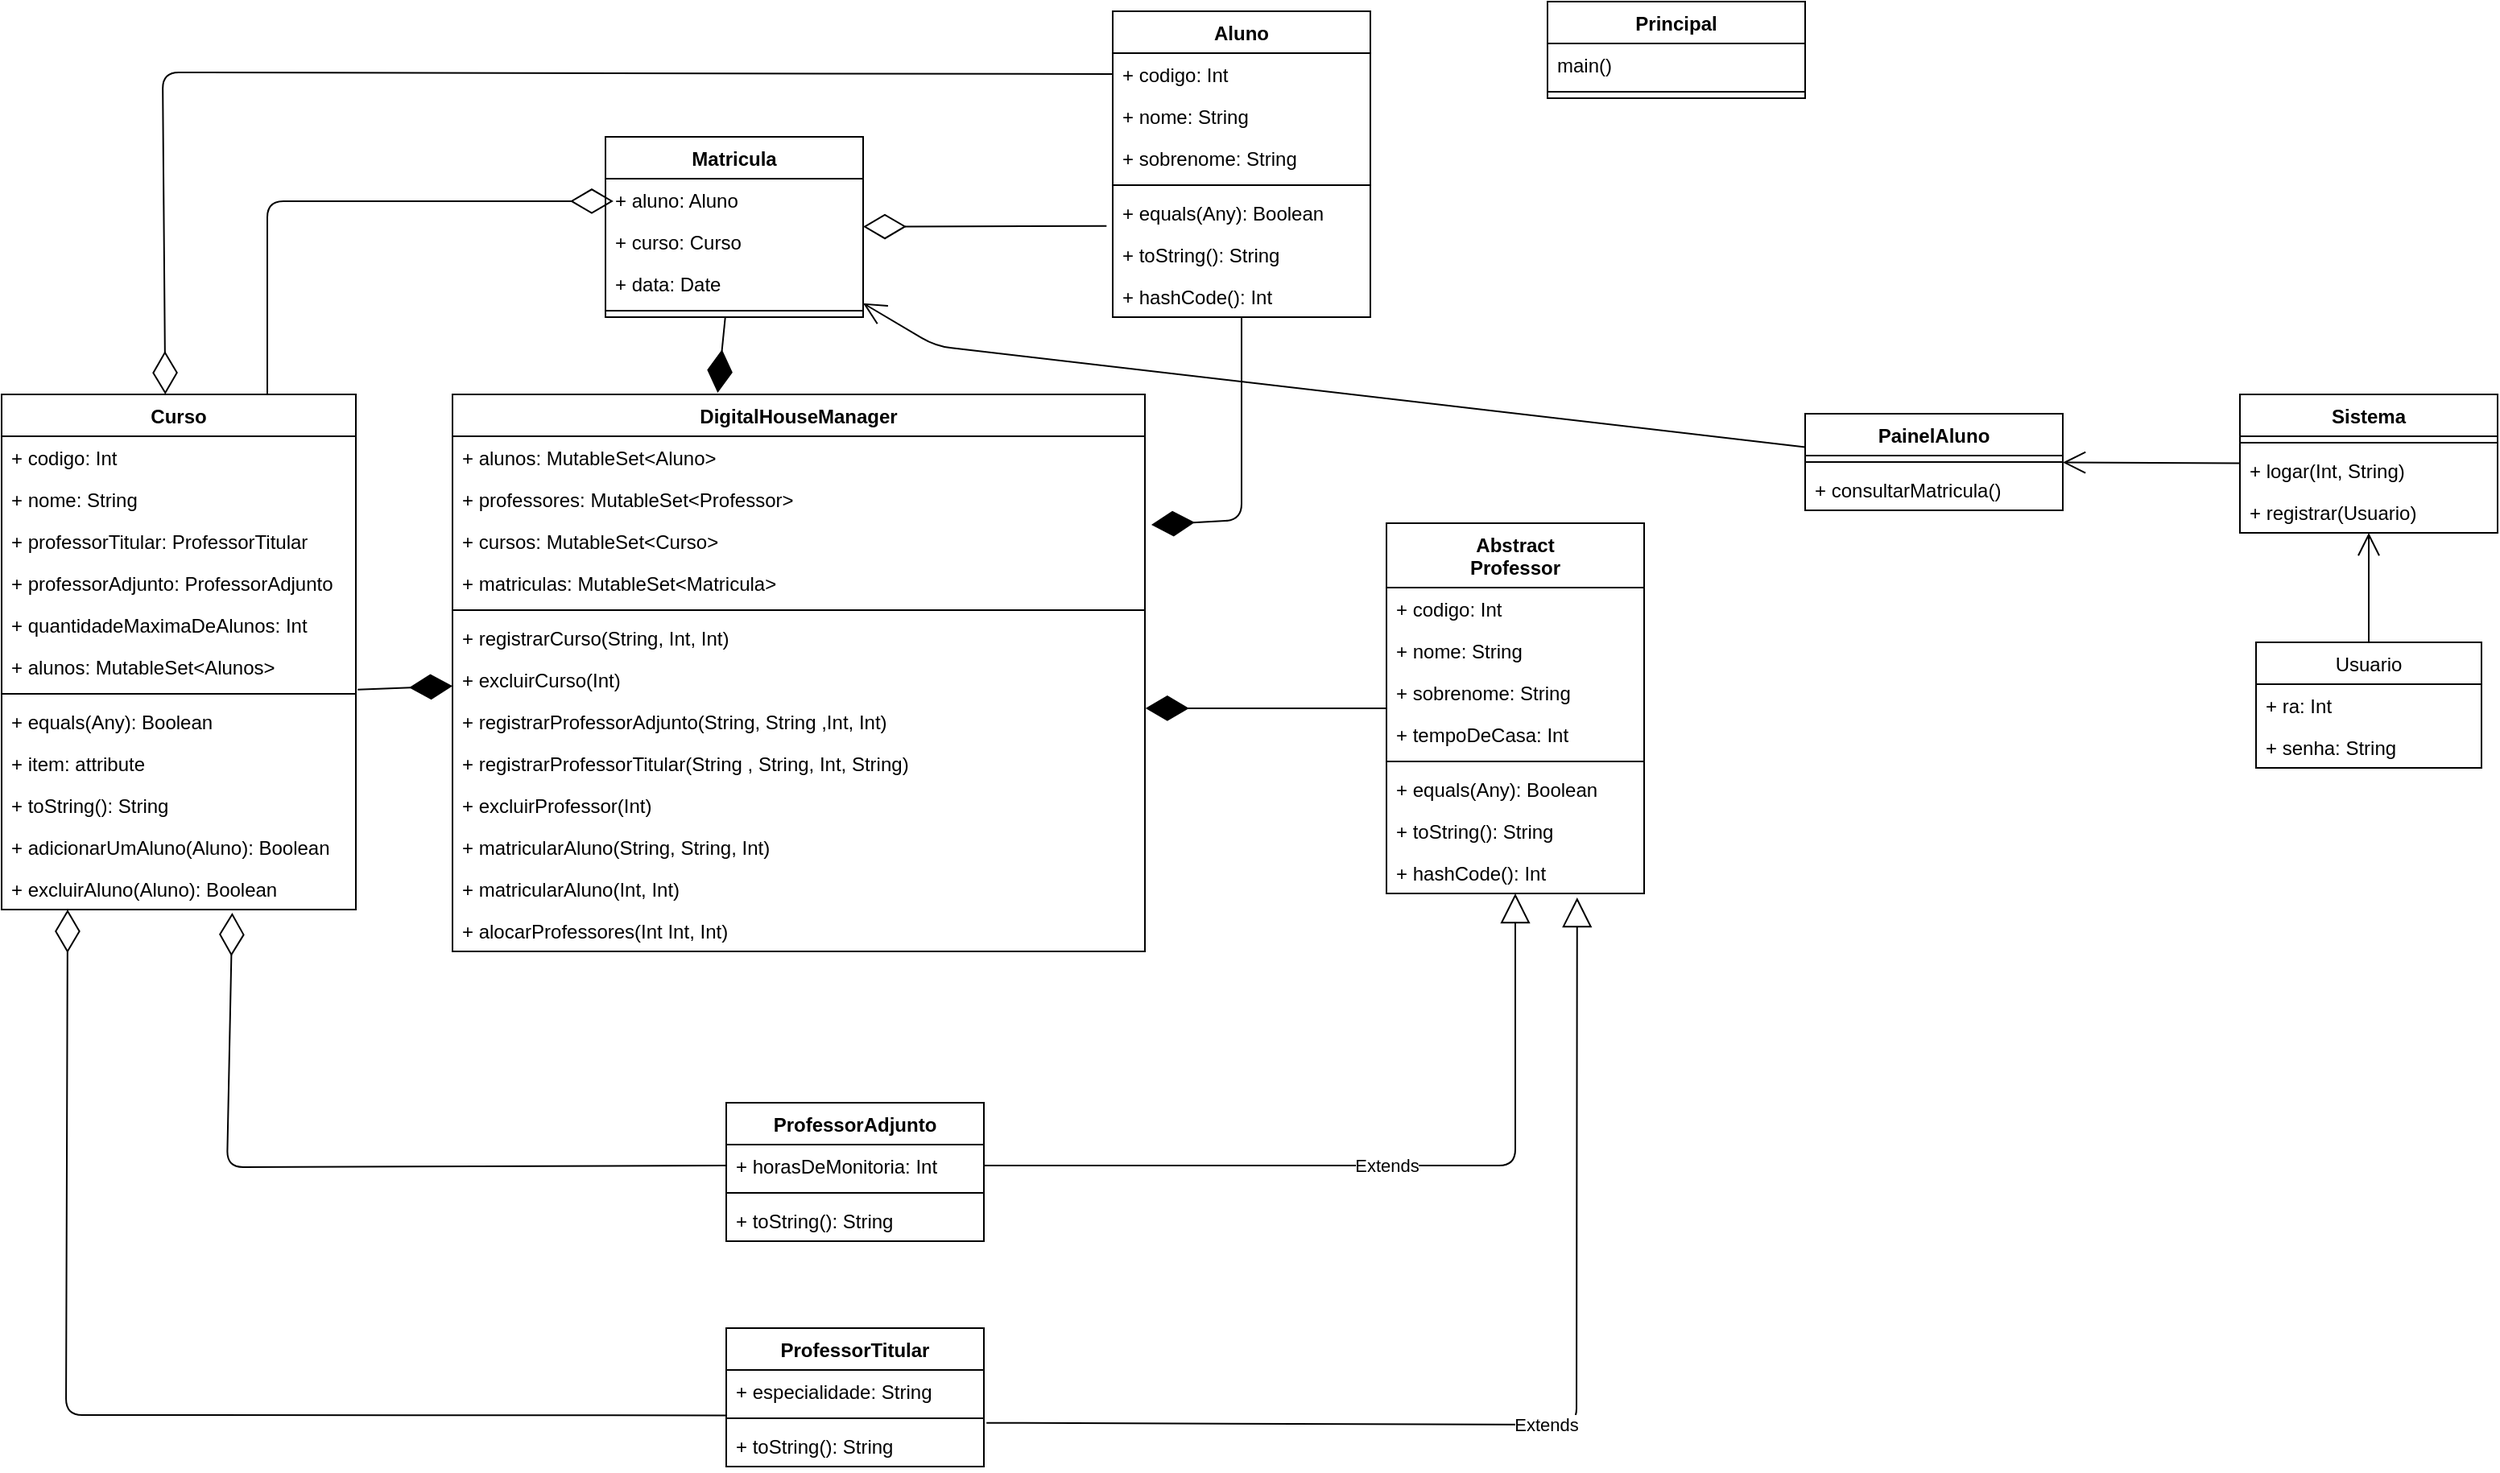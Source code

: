 <mxfile version="13.7.7" type="google"><diagram id="C5RBs43oDa-KdzZeNtuy" name="Page-1"><mxGraphModel dx="1737" dy="788" grid="1" gridSize="10" guides="1" tooltips="1" connect="1" arrows="1" fold="1" page="1" pageScale="1" pageWidth="827" pageHeight="1169" math="0" shadow="0"><root><mxCell id="WIyWlLk6GJQsqaUBKTNV-0"/><mxCell id="WIyWlLk6GJQsqaUBKTNV-1" parent="WIyWlLk6GJQsqaUBKTNV-0"/><mxCell id="T_922s3UGp3L7EfvBjby-40" value="Extends" style="endArrow=block;endSize=16;endFill=0;html=1;exitX=1;exitY=0.5;exitDx=0;exitDy=0;" parent="WIyWlLk6GJQsqaUBKTNV-1" source="T_922s3UGp3L7EfvBjby-35" target="T_922s3UGp3L7EfvBjby-15" edge="1"><mxGeometry width="160" relative="1" as="geometry"><mxPoint x="640" y="720" as="sourcePoint"/><mxPoint x="1140" y="560" as="targetPoint"/><Array as="points"><mxPoint x="1000" y="759"/></Array></mxGeometry></mxCell><mxCell id="T_922s3UGp3L7EfvBjby-41" value="Extends" style="endArrow=block;endSize=16;endFill=0;html=1;entryX=0.74;entryY=1.095;entryDx=0;entryDy=0;entryPerimeter=0;exitX=1.01;exitY=-0.044;exitDx=0;exitDy=0;exitPerimeter=0;" parent="WIyWlLk6GJQsqaUBKTNV-1" source="5TAdEPSiHCzOPGJmIDVm-1" target="T_922s3UGp3L7EfvBjby-28" edge="1"><mxGeometry width="160" relative="1" as="geometry"><mxPoint x="680" y="760" as="sourcePoint"/><mxPoint x="1030" y="340" as="targetPoint"/><Array as="points"><mxPoint x="1038" y="920"/></Array></mxGeometry></mxCell><mxCell id="z5_YrvjEdw8yl7iUUlSn-19" value="" style="endArrow=diamondThin;endFill=0;endSize=24;html=1;exitX=-0.024;exitY=0.823;exitDx=0;exitDy=0;exitPerimeter=0;" parent="WIyWlLk6GJQsqaUBKTNV-1" source="T_922s3UGp3L7EfvBjby-3" target="T_922s3UGp3L7EfvBjby-50" edge="1"><mxGeometry width="160" relative="1" as="geometry"><mxPoint x="740" y="270" as="sourcePoint"/><mxPoint x="900" y="270" as="targetPoint"/></mxGeometry></mxCell><mxCell id="z5_YrvjEdw8yl7iUUlSn-20" value="" style="endArrow=diamondThin;endFill=0;endSize=24;html=1;exitX=0.75;exitY=0;exitDx=0;exitDy=0;entryX=0.031;entryY=0.538;entryDx=0;entryDy=0;entryPerimeter=0;" parent="WIyWlLk6GJQsqaUBKTNV-1" source="T_922s3UGp3L7EfvBjby-8" target="T_922s3UGp3L7EfvBjby-51" edge="1"><mxGeometry width="160" relative="1" as="geometry"><mxPoint x="570" y="440" as="sourcePoint"/><mxPoint x="430" y="160" as="targetPoint"/><Array as="points"><mxPoint x="225" y="160"/></Array></mxGeometry></mxCell><mxCell id="5TAdEPSiHCzOPGJmIDVm-2" value="" style="endArrow=diamondThin;endFill=1;endSize=24;html=1;exitX=1.005;exitY=0.175;exitDx=0;exitDy=0;exitPerimeter=0;" parent="WIyWlLk6GJQsqaUBKTNV-1" source="T_922s3UGp3L7EfvBjby-10" target="T_922s3UGp3L7EfvBjby-60" edge="1"><mxGeometry width="160" relative="1" as="geometry"><mxPoint x="290" y="466" as="sourcePoint"/><mxPoint x="520" y="400" as="targetPoint"/></mxGeometry></mxCell><mxCell id="5TAdEPSiHCzOPGJmIDVm-3" value="" style="endArrow=diamondThin;endFill=1;endSize=24;html=1;entryX=0.383;entryY=-0.003;entryDx=0;entryDy=0;entryPerimeter=0;" parent="WIyWlLk6GJQsqaUBKTNV-1" source="T_922s3UGp3L7EfvBjby-50" target="T_922s3UGp3L7EfvBjby-60" edge="1"><mxGeometry width="160" relative="1" as="geometry"><mxPoint x="780" y="450" as="sourcePoint"/><mxPoint x="940" y="450" as="targetPoint"/></mxGeometry></mxCell><mxCell id="5TAdEPSiHCzOPGJmIDVm-4" value="" style="endArrow=diamondThin;endFill=1;endSize=24;html=1;" parent="WIyWlLk6GJQsqaUBKTNV-1" source="T_922s3UGp3L7EfvBjby-0" edge="1"><mxGeometry width="160" relative="1" as="geometry"><mxPoint x="560" y="370" as="sourcePoint"/><mxPoint x="774" y="361" as="targetPoint"/><Array as="points"><mxPoint x="830" y="358"/></Array></mxGeometry></mxCell><mxCell id="5TAdEPSiHCzOPGJmIDVm-5" value="" style="endArrow=diamondThin;endFill=1;endSize=24;html=1;entryX=1.001;entryY=0.192;entryDx=0;entryDy=0;entryPerimeter=0;" parent="WIyWlLk6GJQsqaUBKTNV-1" source="T_922s3UGp3L7EfvBjby-15" target="5TAdEPSiHCzOPGJmIDVm-18" edge="1"><mxGeometry width="160" relative="1" as="geometry"><mxPoint x="720" y="560" as="sourcePoint"/><mxPoint x="790" y="475" as="targetPoint"/></mxGeometry></mxCell><mxCell id="T_922s3UGp3L7EfvBjby-15" value="Abstract&#10;Professor" style="swimlane;fontStyle=1;align=center;verticalAlign=top;childLayout=stackLayout;horizontal=1;startSize=40;horizontalStack=0;resizeParent=1;resizeParentMax=0;resizeLast=0;collapsible=1;marginBottom=0;" parent="WIyWlLk6GJQsqaUBKTNV-1" vertex="1"><mxGeometry x="920" y="360" width="160" height="230" as="geometry"/></mxCell><mxCell id="T_922s3UGp3L7EfvBjby-16" value="+ codigo: Int" style="text;strokeColor=none;fillColor=none;align=left;verticalAlign=top;spacingLeft=4;spacingRight=4;overflow=hidden;rotatable=0;points=[[0,0.5],[1,0.5]];portConstraint=eastwest;" parent="T_922s3UGp3L7EfvBjby-15" vertex="1"><mxGeometry y="40" width="160" height="26" as="geometry"/></mxCell><mxCell id="T_922s3UGp3L7EfvBjby-19" value="+ nome: String" style="text;strokeColor=none;fillColor=none;align=left;verticalAlign=top;spacingLeft=4;spacingRight=4;overflow=hidden;rotatable=0;points=[[0,0.5],[1,0.5]];portConstraint=eastwest;" parent="T_922s3UGp3L7EfvBjby-15" vertex="1"><mxGeometry y="66" width="160" height="26" as="geometry"/></mxCell><mxCell id="T_922s3UGp3L7EfvBjby-20" value="+ sobrenome: String" style="text;strokeColor=none;fillColor=none;align=left;verticalAlign=top;spacingLeft=4;spacingRight=4;overflow=hidden;rotatable=0;points=[[0,0.5],[1,0.5]];portConstraint=eastwest;" parent="T_922s3UGp3L7EfvBjby-15" vertex="1"><mxGeometry y="92" width="160" height="26" as="geometry"/></mxCell><mxCell id="T_922s3UGp3L7EfvBjby-29" value="+ tempoDeCasa: Int" style="text;strokeColor=none;fillColor=none;align=left;verticalAlign=top;spacingLeft=4;spacingRight=4;overflow=hidden;rotatable=0;points=[[0,0.5],[1,0.5]];portConstraint=eastwest;" parent="T_922s3UGp3L7EfvBjby-15" vertex="1"><mxGeometry y="118" width="160" height="26" as="geometry"/></mxCell><mxCell id="T_922s3UGp3L7EfvBjby-17" value="" style="line;strokeWidth=1;fillColor=none;align=left;verticalAlign=middle;spacingTop=-1;spacingLeft=3;spacingRight=3;rotatable=0;labelPosition=right;points=[];portConstraint=eastwest;" parent="T_922s3UGp3L7EfvBjby-15" vertex="1"><mxGeometry y="144" width="160" height="8" as="geometry"/></mxCell><mxCell id="T_922s3UGp3L7EfvBjby-26" value="+ equals(Any): Boolean" style="text;strokeColor=none;fillColor=none;align=left;verticalAlign=top;spacingLeft=4;spacingRight=4;overflow=hidden;rotatable=0;points=[[0,0.5],[1,0.5]];portConstraint=eastwest;" parent="T_922s3UGp3L7EfvBjby-15" vertex="1"><mxGeometry y="152" width="160" height="26" as="geometry"/></mxCell><mxCell id="T_922s3UGp3L7EfvBjby-27" value="+ toString(): String" style="text;strokeColor=none;fillColor=none;align=left;verticalAlign=top;spacingLeft=4;spacingRight=4;overflow=hidden;rotatable=0;points=[[0,0.5],[1,0.5]];portConstraint=eastwest;" parent="T_922s3UGp3L7EfvBjby-15" vertex="1"><mxGeometry y="178" width="160" height="26" as="geometry"/></mxCell><mxCell id="T_922s3UGp3L7EfvBjby-28" value="+ hashCode(): Int" style="text;strokeColor=none;fillColor=none;align=left;verticalAlign=top;spacingLeft=4;spacingRight=4;overflow=hidden;rotatable=0;points=[[0,0.5],[1,0.5]];portConstraint=eastwest;" parent="T_922s3UGp3L7EfvBjby-15" vertex="1"><mxGeometry y="204" width="160" height="26" as="geometry"/></mxCell><mxCell id="T_922s3UGp3L7EfvBjby-50" value="Matricula" style="swimlane;fontStyle=1;align=center;verticalAlign=top;childLayout=stackLayout;horizontal=1;startSize=26;horizontalStack=0;resizeParent=1;resizeParentMax=0;resizeLast=0;collapsible=1;marginBottom=0;" parent="WIyWlLk6GJQsqaUBKTNV-1" vertex="1"><mxGeometry x="435" y="120" width="160" height="112" as="geometry"/></mxCell><mxCell id="T_922s3UGp3L7EfvBjby-51" value="+ aluno: Aluno" style="text;strokeColor=none;fillColor=none;align=left;verticalAlign=top;spacingLeft=4;spacingRight=4;overflow=hidden;rotatable=0;points=[[0,0.5],[1,0.5]];portConstraint=eastwest;" parent="T_922s3UGp3L7EfvBjby-50" vertex="1"><mxGeometry y="26" width="160" height="26" as="geometry"/></mxCell><mxCell id="T_922s3UGp3L7EfvBjby-54" value="+ curso: Curso" style="text;strokeColor=none;fillColor=none;align=left;verticalAlign=top;spacingLeft=4;spacingRight=4;overflow=hidden;rotatable=0;points=[[0,0.5],[1,0.5]];portConstraint=eastwest;" parent="T_922s3UGp3L7EfvBjby-50" vertex="1"><mxGeometry y="52" width="160" height="26" as="geometry"/></mxCell><mxCell id="T_922s3UGp3L7EfvBjby-55" value="+ data: Date" style="text;strokeColor=none;fillColor=none;align=left;verticalAlign=top;spacingLeft=4;spacingRight=4;overflow=hidden;rotatable=0;points=[[0,0.5],[1,0.5]];portConstraint=eastwest;" parent="T_922s3UGp3L7EfvBjby-50" vertex="1"><mxGeometry y="78" width="160" height="26" as="geometry"/></mxCell><mxCell id="T_922s3UGp3L7EfvBjby-52" value="" style="line;strokeWidth=1;fillColor=none;align=left;verticalAlign=middle;spacingTop=-1;spacingLeft=3;spacingRight=3;rotatable=0;labelPosition=right;points=[];portConstraint=eastwest;" parent="T_922s3UGp3L7EfvBjby-50" vertex="1"><mxGeometry y="104" width="160" height="8" as="geometry"/></mxCell><mxCell id="5TAdEPSiHCzOPGJmIDVm-7" value="" style="endArrow=diamondThin;endFill=0;endSize=24;html=1;exitX=0;exitY=0.5;exitDx=0;exitDy=0;entryX=0.462;entryY=0;entryDx=0;entryDy=0;entryPerimeter=0;" parent="WIyWlLk6GJQsqaUBKTNV-1" source="T_922s3UGp3L7EfvBjby-5" target="T_922s3UGp3L7EfvBjby-8" edge="1"><mxGeometry width="160" relative="1" as="geometry"><mxPoint x="430" y="40" as="sourcePoint"/><mxPoint x="590" y="40" as="targetPoint"/><Array as="points"><mxPoint x="160" y="80"/></Array></mxGeometry></mxCell><mxCell id="5TAdEPSiHCzOPGJmIDVm-11" value="" style="endArrow=diamondThin;endFill=0;endSize=24;html=1;entryX=0.651;entryY=1.079;entryDx=0;entryDy=0;entryPerimeter=0;exitX=0;exitY=0.5;exitDx=0;exitDy=0;" parent="WIyWlLk6GJQsqaUBKTNV-1" source="T_922s3UGp3L7EfvBjby-35" target="5TAdEPSiHCzOPGJmIDVm-16" edge="1"><mxGeometry width="160" relative="1" as="geometry"><mxPoint x="490" y="780" as="sourcePoint"/><mxPoint x="310" y="650" as="targetPoint"/><Array as="points"><mxPoint x="200" y="760"/></Array></mxGeometry></mxCell><mxCell id="T_922s3UGp3L7EfvBjby-8" value="Curso" style="swimlane;fontStyle=1;align=center;verticalAlign=top;childLayout=stackLayout;horizontal=1;startSize=26;horizontalStack=0;resizeParent=1;resizeParentMax=0;resizeLast=0;collapsible=1;marginBottom=0;" parent="WIyWlLk6GJQsqaUBKTNV-1" vertex="1"><mxGeometry x="60" y="280" width="220" height="320" as="geometry"/></mxCell><mxCell id="T_922s3UGp3L7EfvBjby-9" value="+ codigo: Int" style="text;strokeColor=none;fillColor=none;align=left;verticalAlign=top;spacingLeft=4;spacingRight=4;overflow=hidden;rotatable=0;points=[[0,0.5],[1,0.5]];portConstraint=eastwest;" parent="T_922s3UGp3L7EfvBjby-8" vertex="1"><mxGeometry y="26" width="220" height="26" as="geometry"/></mxCell><mxCell id="T_922s3UGp3L7EfvBjby-12" value="+ nome: String" style="text;strokeColor=none;fillColor=none;align=left;verticalAlign=top;spacingLeft=4;spacingRight=4;overflow=hidden;rotatable=0;points=[[0,0.5],[1,0.5]];portConstraint=eastwest;" parent="T_922s3UGp3L7EfvBjby-8" vertex="1"><mxGeometry y="52" width="220" height="26" as="geometry"/></mxCell><mxCell id="T_922s3UGp3L7EfvBjby-42" value="+ professorTitular: ProfessorTitular" style="text;strokeColor=none;fillColor=none;align=left;verticalAlign=top;spacingLeft=4;spacingRight=4;overflow=hidden;rotatable=0;points=[[0,0.5],[1,0.5]];portConstraint=eastwest;" parent="T_922s3UGp3L7EfvBjby-8" vertex="1"><mxGeometry y="78" width="220" height="26" as="geometry"/></mxCell><mxCell id="T_922s3UGp3L7EfvBjby-43" value="+ professorAdjunto: ProfessorAdjunto" style="text;strokeColor=none;fillColor=none;align=left;verticalAlign=top;spacingLeft=4;spacingRight=4;overflow=hidden;rotatable=0;points=[[0,0.5],[1,0.5]];portConstraint=eastwest;" parent="T_922s3UGp3L7EfvBjby-8" vertex="1"><mxGeometry y="104" width="220" height="26" as="geometry"/></mxCell><mxCell id="T_922s3UGp3L7EfvBjby-44" value="+ quantidadeMaximaDeAlunos: Int" style="text;strokeColor=none;fillColor=none;align=left;verticalAlign=top;spacingLeft=4;spacingRight=4;overflow=hidden;rotatable=0;points=[[0,0.5],[1,0.5]];portConstraint=eastwest;" parent="T_922s3UGp3L7EfvBjby-8" vertex="1"><mxGeometry y="130" width="220" height="26" as="geometry"/></mxCell><mxCell id="T_922s3UGp3L7EfvBjby-45" value="+ alunos: MutableSet&lt;Alunos&gt;" style="text;strokeColor=none;fillColor=none;align=left;verticalAlign=top;spacingLeft=4;spacingRight=4;overflow=hidden;rotatable=0;points=[[0,0.5],[1,0.5]];portConstraint=eastwest;" parent="T_922s3UGp3L7EfvBjby-8" vertex="1"><mxGeometry y="156" width="220" height="26" as="geometry"/></mxCell><mxCell id="T_922s3UGp3L7EfvBjby-10" value="" style="line;strokeWidth=1;fillColor=none;align=left;verticalAlign=middle;spacingTop=-1;spacingLeft=3;spacingRight=3;rotatable=0;labelPosition=right;points=[];portConstraint=eastwest;" parent="T_922s3UGp3L7EfvBjby-8" vertex="1"><mxGeometry y="182" width="220" height="8" as="geometry"/></mxCell><mxCell id="T_922s3UGp3L7EfvBjby-11" value="+ equals(Any): Boolean" style="text;strokeColor=none;fillColor=none;align=left;verticalAlign=top;spacingLeft=4;spacingRight=4;overflow=hidden;rotatable=0;points=[[0,0.5],[1,0.5]];portConstraint=eastwest;" parent="T_922s3UGp3L7EfvBjby-8" vertex="1"><mxGeometry y="190" width="220" height="26" as="geometry"/></mxCell><mxCell id="5TAdEPSiHCzOPGJmIDVm-15" value="+ item: attribute" style="text;strokeColor=none;fillColor=none;align=left;verticalAlign=top;spacingLeft=4;spacingRight=4;overflow=hidden;rotatable=0;points=[[0,0.5],[1,0.5]];portConstraint=eastwest;" parent="T_922s3UGp3L7EfvBjby-8" vertex="1"><mxGeometry y="216" width="220" height="26" as="geometry"/></mxCell><mxCell id="T_922s3UGp3L7EfvBjby-13" value="+ toString(): String" style="text;strokeColor=none;fillColor=none;align=left;verticalAlign=top;spacingLeft=4;spacingRight=4;overflow=hidden;rotatable=0;points=[[0,0.5],[1,0.5]];portConstraint=eastwest;" parent="T_922s3UGp3L7EfvBjby-8" vertex="1"><mxGeometry y="242" width="220" height="26" as="geometry"/></mxCell><mxCell id="T_922s3UGp3L7EfvBjby-14" value="+ adicionarUmAluno(Aluno): Boolean" style="text;strokeColor=none;fillColor=none;align=left;verticalAlign=top;spacingLeft=4;spacingRight=4;overflow=hidden;rotatable=0;points=[[0,0.5],[1,0.5]];portConstraint=eastwest;" parent="T_922s3UGp3L7EfvBjby-8" vertex="1"><mxGeometry y="268" width="220" height="26" as="geometry"/></mxCell><mxCell id="5TAdEPSiHCzOPGJmIDVm-16" value="+ excluirAluno(Aluno): Boolean" style="text;strokeColor=none;fillColor=none;align=left;verticalAlign=top;spacingLeft=4;spacingRight=4;overflow=hidden;rotatable=0;points=[[0,0.5],[1,0.5]];portConstraint=eastwest;" parent="T_922s3UGp3L7EfvBjby-8" vertex="1"><mxGeometry y="294" width="220" height="26" as="geometry"/></mxCell><mxCell id="T_922s3UGp3L7EfvBjby-0" value="Aluno" style="swimlane;fontStyle=1;align=center;verticalAlign=top;childLayout=stackLayout;horizontal=1;startSize=26;horizontalStack=0;resizeParent=1;resizeParentMax=0;resizeLast=0;collapsible=1;marginBottom=0;" parent="WIyWlLk6GJQsqaUBKTNV-1" vertex="1"><mxGeometry x="750" y="42" width="160" height="190" as="geometry"/></mxCell><mxCell id="T_922s3UGp3L7EfvBjby-5" value="+ codigo: Int" style="text;strokeColor=none;fillColor=none;align=left;verticalAlign=top;spacingLeft=4;spacingRight=4;overflow=hidden;rotatable=0;points=[[0,0.5],[1,0.5]];portConstraint=eastwest;" parent="T_922s3UGp3L7EfvBjby-0" vertex="1"><mxGeometry y="26" width="160" height="26" as="geometry"/></mxCell><mxCell id="T_922s3UGp3L7EfvBjby-1" value="+ nome: String" style="text;strokeColor=none;fillColor=none;align=left;verticalAlign=top;spacingLeft=4;spacingRight=4;overflow=hidden;rotatable=0;points=[[0,0.5],[1,0.5]];portConstraint=eastwest;" parent="T_922s3UGp3L7EfvBjby-0" vertex="1"><mxGeometry y="52" width="160" height="26" as="geometry"/></mxCell><mxCell id="T_922s3UGp3L7EfvBjby-4" value="+ sobrenome: String" style="text;strokeColor=none;fillColor=none;align=left;verticalAlign=top;spacingLeft=4;spacingRight=4;overflow=hidden;rotatable=0;points=[[0,0.5],[1,0.5]];portConstraint=eastwest;" parent="T_922s3UGp3L7EfvBjby-0" vertex="1"><mxGeometry y="78" width="160" height="26" as="geometry"/></mxCell><mxCell id="T_922s3UGp3L7EfvBjby-2" value="" style="line;strokeWidth=1;fillColor=none;align=left;verticalAlign=middle;spacingTop=-1;spacingLeft=3;spacingRight=3;rotatable=0;labelPosition=right;points=[];portConstraint=eastwest;" parent="T_922s3UGp3L7EfvBjby-0" vertex="1"><mxGeometry y="104" width="160" height="8" as="geometry"/></mxCell><mxCell id="T_922s3UGp3L7EfvBjby-3" value="+ equals(Any): Boolean" style="text;strokeColor=none;fillColor=none;align=left;verticalAlign=top;spacingLeft=4;spacingRight=4;overflow=hidden;rotatable=0;points=[[0,0.5],[1,0.5]];portConstraint=eastwest;" parent="T_922s3UGp3L7EfvBjby-0" vertex="1"><mxGeometry y="112" width="160" height="26" as="geometry"/></mxCell><mxCell id="T_922s3UGp3L7EfvBjby-6" value="+ toString(): String" style="text;strokeColor=none;fillColor=none;align=left;verticalAlign=top;spacingLeft=4;spacingRight=4;overflow=hidden;rotatable=0;points=[[0,0.5],[1,0.5]];portConstraint=eastwest;" parent="T_922s3UGp3L7EfvBjby-0" vertex="1"><mxGeometry y="138" width="160" height="26" as="geometry"/></mxCell><mxCell id="T_922s3UGp3L7EfvBjby-7" value="+ hashCode(): Int" style="text;strokeColor=none;fillColor=none;align=left;verticalAlign=top;spacingLeft=4;spacingRight=4;overflow=hidden;rotatable=0;points=[[0,0.5],[1,0.5]];portConstraint=eastwest;" parent="T_922s3UGp3L7EfvBjby-0" vertex="1"><mxGeometry y="164" width="160" height="26" as="geometry"/></mxCell><mxCell id="5TAdEPSiHCzOPGJmIDVm-14" value="" style="endArrow=diamondThin;endFill=0;endSize=24;html=1;exitX=-0.002;exitY=1.085;exitDx=0;exitDy=0;exitPerimeter=0;" parent="WIyWlLk6GJQsqaUBKTNV-1" source="T_922s3UGp3L7EfvBjby-31" edge="1"><mxGeometry width="160" relative="1" as="geometry"><mxPoint x="101" y="760" as="sourcePoint"/><mxPoint x="101" y="600" as="targetPoint"/><Array as="points"><mxPoint x="100" y="914"/></Array></mxGeometry></mxCell><mxCell id="T_922s3UGp3L7EfvBjby-30" value="ProfessorTitular" style="swimlane;fontStyle=1;align=center;verticalAlign=top;childLayout=stackLayout;horizontal=1;startSize=26;horizontalStack=0;resizeParent=1;resizeParentMax=0;resizeLast=0;collapsible=1;marginBottom=0;" parent="WIyWlLk6GJQsqaUBKTNV-1" vertex="1"><mxGeometry x="510" y="860" width="160" height="86" as="geometry"/></mxCell><mxCell id="T_922s3UGp3L7EfvBjby-31" value="+ especialidade: String" style="text;strokeColor=none;fillColor=none;align=left;verticalAlign=top;spacingLeft=4;spacingRight=4;overflow=hidden;rotatable=0;points=[[0,0.5],[1,0.5]];portConstraint=eastwest;" parent="T_922s3UGp3L7EfvBjby-30" vertex="1"><mxGeometry y="26" width="160" height="26" as="geometry"/></mxCell><mxCell id="T_922s3UGp3L7EfvBjby-32" value="" style="line;strokeWidth=1;fillColor=none;align=left;verticalAlign=middle;spacingTop=-1;spacingLeft=3;spacingRight=3;rotatable=0;labelPosition=right;points=[];portConstraint=eastwest;" parent="T_922s3UGp3L7EfvBjby-30" vertex="1"><mxGeometry y="52" width="160" height="8" as="geometry"/></mxCell><mxCell id="5TAdEPSiHCzOPGJmIDVm-1" value="+ toString(): String" style="text;strokeColor=none;fillColor=none;align=left;verticalAlign=top;spacingLeft=4;spacingRight=4;overflow=hidden;rotatable=0;points=[[0,0.5],[1,0.5]];portConstraint=eastwest;" parent="T_922s3UGp3L7EfvBjby-30" vertex="1"><mxGeometry y="60" width="160" height="26" as="geometry"/></mxCell><mxCell id="T_922s3UGp3L7EfvBjby-60" value="DigitalHouseManager" style="swimlane;fontStyle=1;align=center;verticalAlign=top;childLayout=stackLayout;horizontal=1;startSize=26;horizontalStack=0;resizeParent=1;resizeParentMax=0;resizeLast=0;collapsible=1;marginBottom=0;" parent="WIyWlLk6GJQsqaUBKTNV-1" vertex="1"><mxGeometry x="340" y="280" width="430" height="346" as="geometry"/></mxCell><mxCell id="T_922s3UGp3L7EfvBjby-61" value="+ alunos: MutableSet&lt;Aluno&gt;" style="text;strokeColor=none;fillColor=none;align=left;verticalAlign=top;spacingLeft=4;spacingRight=4;overflow=hidden;rotatable=0;points=[[0,0.5],[1,0.5]];portConstraint=eastwest;" parent="T_922s3UGp3L7EfvBjby-60" vertex="1"><mxGeometry y="26" width="430" height="26" as="geometry"/></mxCell><mxCell id="T_922s3UGp3L7EfvBjby-64" value="+ professores: MutableSet&lt;Professor&gt;" style="text;strokeColor=none;fillColor=none;align=left;verticalAlign=top;spacingLeft=4;spacingRight=4;overflow=hidden;rotatable=0;points=[[0,0.5],[1,0.5]];portConstraint=eastwest;" parent="T_922s3UGp3L7EfvBjby-60" vertex="1"><mxGeometry y="52" width="430" height="26" as="geometry"/></mxCell><mxCell id="T_922s3UGp3L7EfvBjby-65" value="+ cursos: MutableSet&lt;Curso&gt;" style="text;strokeColor=none;fillColor=none;align=left;verticalAlign=top;spacingLeft=4;spacingRight=4;overflow=hidden;rotatable=0;points=[[0,0.5],[1,0.5]];portConstraint=eastwest;" parent="T_922s3UGp3L7EfvBjby-60" vertex="1"><mxGeometry y="78" width="430" height="26" as="geometry"/></mxCell><mxCell id="T_922s3UGp3L7EfvBjby-66" value="+ matriculas: MutableSet&lt;Matricula&gt;" style="text;strokeColor=none;fillColor=none;align=left;verticalAlign=top;spacingLeft=4;spacingRight=4;overflow=hidden;rotatable=0;points=[[0,0.5],[1,0.5]];portConstraint=eastwest;" parent="T_922s3UGp3L7EfvBjby-60" vertex="1"><mxGeometry y="104" width="430" height="26" as="geometry"/></mxCell><mxCell id="T_922s3UGp3L7EfvBjby-62" value="" style="line;strokeWidth=1;fillColor=none;align=left;verticalAlign=middle;spacingTop=-1;spacingLeft=3;spacingRight=3;rotatable=0;labelPosition=right;points=[];portConstraint=eastwest;" parent="T_922s3UGp3L7EfvBjby-60" vertex="1"><mxGeometry y="130" width="430" height="8" as="geometry"/></mxCell><mxCell id="T_922s3UGp3L7EfvBjby-63" value="+ registrarCurso(String, Int, Int)" style="text;strokeColor=none;fillColor=none;align=left;verticalAlign=top;spacingLeft=4;spacingRight=4;overflow=hidden;rotatable=0;points=[[0,0.5],[1,0.5]];portConstraint=eastwest;" parent="T_922s3UGp3L7EfvBjby-60" vertex="1"><mxGeometry y="138" width="430" height="26" as="geometry"/></mxCell><mxCell id="5TAdEPSiHCzOPGJmIDVm-17" value="+ excluirCurso(Int)" style="text;strokeColor=none;fillColor=none;align=left;verticalAlign=top;spacingLeft=4;spacingRight=4;overflow=hidden;rotatable=0;points=[[0,0.5],[1,0.5]];portConstraint=eastwest;" parent="T_922s3UGp3L7EfvBjby-60" vertex="1"><mxGeometry y="164" width="430" height="26" as="geometry"/></mxCell><mxCell id="5TAdEPSiHCzOPGJmIDVm-18" value="+ registrarProfessorAdjunto(String, String ,Int, Int)" style="text;strokeColor=none;fillColor=none;align=left;verticalAlign=top;spacingLeft=4;spacingRight=4;overflow=hidden;rotatable=0;points=[[0,0.5],[1,0.5]];portConstraint=eastwest;" parent="T_922s3UGp3L7EfvBjby-60" vertex="1"><mxGeometry y="190" width="430" height="26" as="geometry"/></mxCell><mxCell id="5TAdEPSiHCzOPGJmIDVm-20" value="+ registrarProfessorTitular(String , String, Int, String)" style="text;strokeColor=none;fillColor=none;align=left;verticalAlign=top;spacingLeft=4;spacingRight=4;overflow=hidden;rotatable=0;points=[[0,0.5],[1,0.5]];portConstraint=eastwest;" parent="T_922s3UGp3L7EfvBjby-60" vertex="1"><mxGeometry y="216" width="430" height="26" as="geometry"/></mxCell><mxCell id="5TAdEPSiHCzOPGJmIDVm-21" value="+ excluirProfessor(Int)" style="text;strokeColor=none;fillColor=none;align=left;verticalAlign=top;spacingLeft=4;spacingRight=4;overflow=hidden;rotatable=0;points=[[0,0.5],[1,0.5]];portConstraint=eastwest;" parent="T_922s3UGp3L7EfvBjby-60" vertex="1"><mxGeometry y="242" width="430" height="26" as="geometry"/></mxCell><mxCell id="5TAdEPSiHCzOPGJmIDVm-22" value="+ matricularAluno(String, String, Int)" style="text;strokeColor=none;fillColor=none;align=left;verticalAlign=top;spacingLeft=4;spacingRight=4;overflow=hidden;rotatable=0;points=[[0,0.5],[1,0.5]];portConstraint=eastwest;" parent="T_922s3UGp3L7EfvBjby-60" vertex="1"><mxGeometry y="268" width="430" height="26" as="geometry"/></mxCell><mxCell id="5TAdEPSiHCzOPGJmIDVm-23" value="+ matricularAluno(Int, Int)" style="text;strokeColor=none;fillColor=none;align=left;verticalAlign=top;spacingLeft=4;spacingRight=4;overflow=hidden;rotatable=0;points=[[0,0.5],[1,0.5]];portConstraint=eastwest;" parent="T_922s3UGp3L7EfvBjby-60" vertex="1"><mxGeometry y="294" width="430" height="26" as="geometry"/></mxCell><mxCell id="5TAdEPSiHCzOPGJmIDVm-24" value="+ alocarProfessores(Int Int, Int)&#10;" style="text;strokeColor=none;fillColor=none;align=left;verticalAlign=top;spacingLeft=4;spacingRight=4;overflow=hidden;rotatable=0;points=[[0,0.5],[1,0.5]];portConstraint=eastwest;" parent="T_922s3UGp3L7EfvBjby-60" vertex="1"><mxGeometry y="320" width="430" height="26" as="geometry"/></mxCell><mxCell id="T_922s3UGp3L7EfvBjby-34" value="ProfessorAdjunto" style="swimlane;fontStyle=1;align=center;verticalAlign=top;childLayout=stackLayout;horizontal=1;startSize=26;horizontalStack=0;resizeParent=1;resizeParentMax=0;resizeLast=0;collapsible=1;marginBottom=0;" parent="WIyWlLk6GJQsqaUBKTNV-1" vertex="1"><mxGeometry x="510" y="720" width="160" height="86" as="geometry"/></mxCell><mxCell id="T_922s3UGp3L7EfvBjby-35" value="+ horasDeMonitoria: Int" style="text;strokeColor=none;fillColor=none;align=left;verticalAlign=top;spacingLeft=4;spacingRight=4;overflow=hidden;rotatable=0;points=[[0,0.5],[1,0.5]];portConstraint=eastwest;" parent="T_922s3UGp3L7EfvBjby-34" vertex="1"><mxGeometry y="26" width="160" height="26" as="geometry"/></mxCell><mxCell id="T_922s3UGp3L7EfvBjby-36" value="" style="line;strokeWidth=1;fillColor=none;align=left;verticalAlign=middle;spacingTop=-1;spacingLeft=3;spacingRight=3;rotatable=0;labelPosition=right;points=[];portConstraint=eastwest;" parent="T_922s3UGp3L7EfvBjby-34" vertex="1"><mxGeometry y="52" width="160" height="8" as="geometry"/></mxCell><mxCell id="5TAdEPSiHCzOPGJmIDVm-0" value="+ toString(): String" style="text;strokeColor=none;fillColor=none;align=left;verticalAlign=top;spacingLeft=4;spacingRight=4;overflow=hidden;rotatable=0;points=[[0,0.5],[1,0.5]];portConstraint=eastwest;" parent="T_922s3UGp3L7EfvBjby-34" vertex="1"><mxGeometry y="60" width="160" height="26" as="geometry"/></mxCell><mxCell id="5TAdEPSiHCzOPGJmIDVm-29" value="Principal" style="swimlane;fontStyle=1;align=center;verticalAlign=top;childLayout=stackLayout;horizontal=1;startSize=26;horizontalStack=0;resizeParent=1;resizeParentMax=0;resizeLast=0;collapsible=1;marginBottom=0;" parent="WIyWlLk6GJQsqaUBKTNV-1" vertex="1"><mxGeometry x="1020" y="36" width="160" height="60" as="geometry"/></mxCell><mxCell id="5TAdEPSiHCzOPGJmIDVm-30" value="main()" style="text;strokeColor=none;fillColor=none;align=left;verticalAlign=top;spacingLeft=4;spacingRight=4;overflow=hidden;rotatable=0;points=[[0,0.5],[1,0.5]];portConstraint=eastwest;" parent="5TAdEPSiHCzOPGJmIDVm-29" vertex="1"><mxGeometry y="26" width="160" height="26" as="geometry"/></mxCell><mxCell id="5TAdEPSiHCzOPGJmIDVm-31" value="" style="line;strokeWidth=1;fillColor=none;align=left;verticalAlign=middle;spacingTop=-1;spacingLeft=3;spacingRight=3;rotatable=0;labelPosition=right;points=[];portConstraint=eastwest;" parent="5TAdEPSiHCzOPGJmIDVm-29" vertex="1"><mxGeometry y="52" width="160" height="8" as="geometry"/></mxCell><mxCell id="5TAdEPSiHCzOPGJmIDVm-55" value="" style="endArrow=open;endFill=1;endSize=12;html=1;exitX=0.5;exitY=0;exitDx=0;exitDy=0;" parent="WIyWlLk6GJQsqaUBKTNV-1" source="5TAdEPSiHCzOPGJmIDVm-46" target="5TAdEPSiHCzOPGJmIDVm-37" edge="1"><mxGeometry width="160" relative="1" as="geometry"><mxPoint x="1330" y="614" as="sourcePoint"/><mxPoint x="1490" y="614" as="targetPoint"/></mxGeometry></mxCell><mxCell id="5TAdEPSiHCzOPGJmIDVm-56" value="PainelAluno" style="swimlane;fontStyle=1;align=center;verticalAlign=top;childLayout=stackLayout;horizontal=1;startSize=26;horizontalStack=0;resizeParent=1;resizeParentMax=0;resizeLast=0;collapsible=1;marginBottom=0;" parent="WIyWlLk6GJQsqaUBKTNV-1" vertex="1"><mxGeometry x="1180" y="292" width="160" height="60" as="geometry"/></mxCell><mxCell id="5TAdEPSiHCzOPGJmIDVm-58" value="" style="line;strokeWidth=1;fillColor=none;align=left;verticalAlign=middle;spacingTop=-1;spacingLeft=3;spacingRight=3;rotatable=0;labelPosition=right;points=[];portConstraint=eastwest;" parent="5TAdEPSiHCzOPGJmIDVm-56" vertex="1"><mxGeometry y="26" width="160" height="8" as="geometry"/></mxCell><mxCell id="5TAdEPSiHCzOPGJmIDVm-59" value="+ consultarMatricula()" style="text;strokeColor=none;fillColor=none;align=left;verticalAlign=top;spacingLeft=4;spacingRight=4;overflow=hidden;rotatable=0;points=[[0,0.5],[1,0.5]];portConstraint=eastwest;" parent="5TAdEPSiHCzOPGJmIDVm-56" vertex="1"><mxGeometry y="34" width="160" height="26" as="geometry"/></mxCell><mxCell id="5TAdEPSiHCzOPGJmIDVm-37" value="Sistema" style="swimlane;fontStyle=1;align=center;verticalAlign=top;childLayout=stackLayout;horizontal=1;startSize=26;horizontalStack=0;resizeParent=1;resizeParentMax=0;resizeLast=0;collapsible=1;marginBottom=0;" parent="WIyWlLk6GJQsqaUBKTNV-1" vertex="1"><mxGeometry x="1450" y="280" width="160" height="86" as="geometry"/></mxCell><mxCell id="5TAdEPSiHCzOPGJmIDVm-39" value="" style="line;strokeWidth=1;fillColor=none;align=left;verticalAlign=middle;spacingTop=-1;spacingLeft=3;spacingRight=3;rotatable=0;labelPosition=right;points=[];portConstraint=eastwest;" parent="5TAdEPSiHCzOPGJmIDVm-37" vertex="1"><mxGeometry y="26" width="160" height="8" as="geometry"/></mxCell><mxCell id="5TAdEPSiHCzOPGJmIDVm-40" value="+ logar(Int, String)" style="text;strokeColor=none;fillColor=none;align=left;verticalAlign=top;spacingLeft=4;spacingRight=4;overflow=hidden;rotatable=0;points=[[0,0.5],[1,0.5]];portConstraint=eastwest;" parent="5TAdEPSiHCzOPGJmIDVm-37" vertex="1"><mxGeometry y="34" width="160" height="26" as="geometry"/></mxCell><mxCell id="5TAdEPSiHCzOPGJmIDVm-45" value="+ registrar(Usuario)" style="text;strokeColor=none;fillColor=none;align=left;verticalAlign=top;spacingLeft=4;spacingRight=4;overflow=hidden;rotatable=0;points=[[0,0.5],[1,0.5]];portConstraint=eastwest;" parent="5TAdEPSiHCzOPGJmIDVm-37" vertex="1"><mxGeometry y="60" width="160" height="26" as="geometry"/></mxCell><mxCell id="5TAdEPSiHCzOPGJmIDVm-46" value="Usuario" style="swimlane;fontStyle=0;childLayout=stackLayout;horizontal=1;startSize=26;fillColor=none;horizontalStack=0;resizeParent=1;resizeParentMax=0;resizeLast=0;collapsible=1;marginBottom=0;" parent="WIyWlLk6GJQsqaUBKTNV-1" vertex="1"><mxGeometry x="1460" y="434" width="140" height="78" as="geometry"/></mxCell><mxCell id="5TAdEPSiHCzOPGJmIDVm-47" value="+ ra: Int" style="text;strokeColor=none;fillColor=none;align=left;verticalAlign=top;spacingLeft=4;spacingRight=4;overflow=hidden;rotatable=0;points=[[0,0.5],[1,0.5]];portConstraint=eastwest;" parent="5TAdEPSiHCzOPGJmIDVm-46" vertex="1"><mxGeometry y="26" width="140" height="26" as="geometry"/></mxCell><mxCell id="5TAdEPSiHCzOPGJmIDVm-48" value="+ senha: String" style="text;strokeColor=none;fillColor=none;align=left;verticalAlign=top;spacingLeft=4;spacingRight=4;overflow=hidden;rotatable=0;points=[[0,0.5],[1,0.5]];portConstraint=eastwest;" parent="5TAdEPSiHCzOPGJmIDVm-46" vertex="1"><mxGeometry y="52" width="140" height="26" as="geometry"/></mxCell><mxCell id="5TAdEPSiHCzOPGJmIDVm-64" value="" style="endArrow=open;endFill=1;endSize=12;html=1;" parent="WIyWlLk6GJQsqaUBKTNV-1" source="5TAdEPSiHCzOPGJmIDVm-37" target="5TAdEPSiHCzOPGJmIDVm-56" edge="1"><mxGeometry width="160" relative="1" as="geometry"><mxPoint x="1320" y="580" as="sourcePoint"/><mxPoint x="1480" y="580" as="targetPoint"/></mxGeometry></mxCell><mxCell id="5TAdEPSiHCzOPGJmIDVm-65" value="" style="endArrow=open;endFill=1;endSize=12;html=1;" parent="WIyWlLk6GJQsqaUBKTNV-1" source="5TAdEPSiHCzOPGJmIDVm-56" target="T_922s3UGp3L7EfvBjby-50" edge="1"><mxGeometry width="160" relative="1" as="geometry"><mxPoint x="980" y="290" as="sourcePoint"/><mxPoint x="1140" y="290" as="targetPoint"/><Array as="points"><mxPoint x="640" y="250"/></Array></mxGeometry></mxCell></root></mxGraphModel></diagram></mxfile>